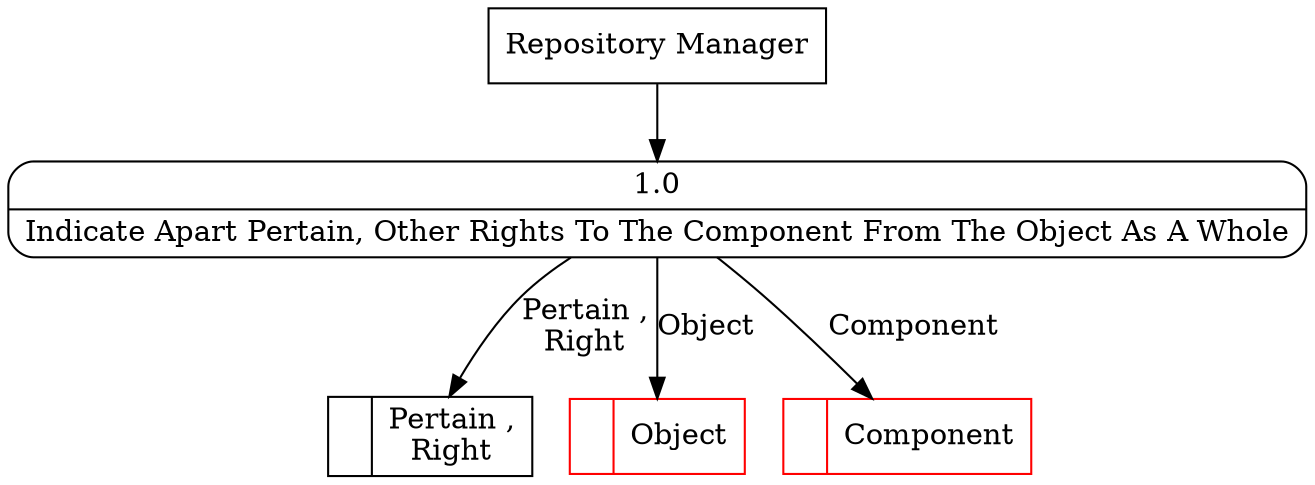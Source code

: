 digraph dfd2{ 
node[shape=record]
200 [label="<f0>  |<f1> Pertain ,\nRight " ];
201 [label="<f0>  |<f1> Object " color=red];
202 [label="<f0>  |<f1> Component " color=red];
203 [label="Repository Manager" shape=box];
204 [label="{<f0> 1.0|<f1> Indicate Apart Pertain, Other Rights To The Component From The Object As A Whole }" shape=Mrecord];
203 -> 204
204 -> 200 [label="Pertain ,\nRight"]
204 -> 202 [label="Component"]
204 -> 201 [label="Object"]
}